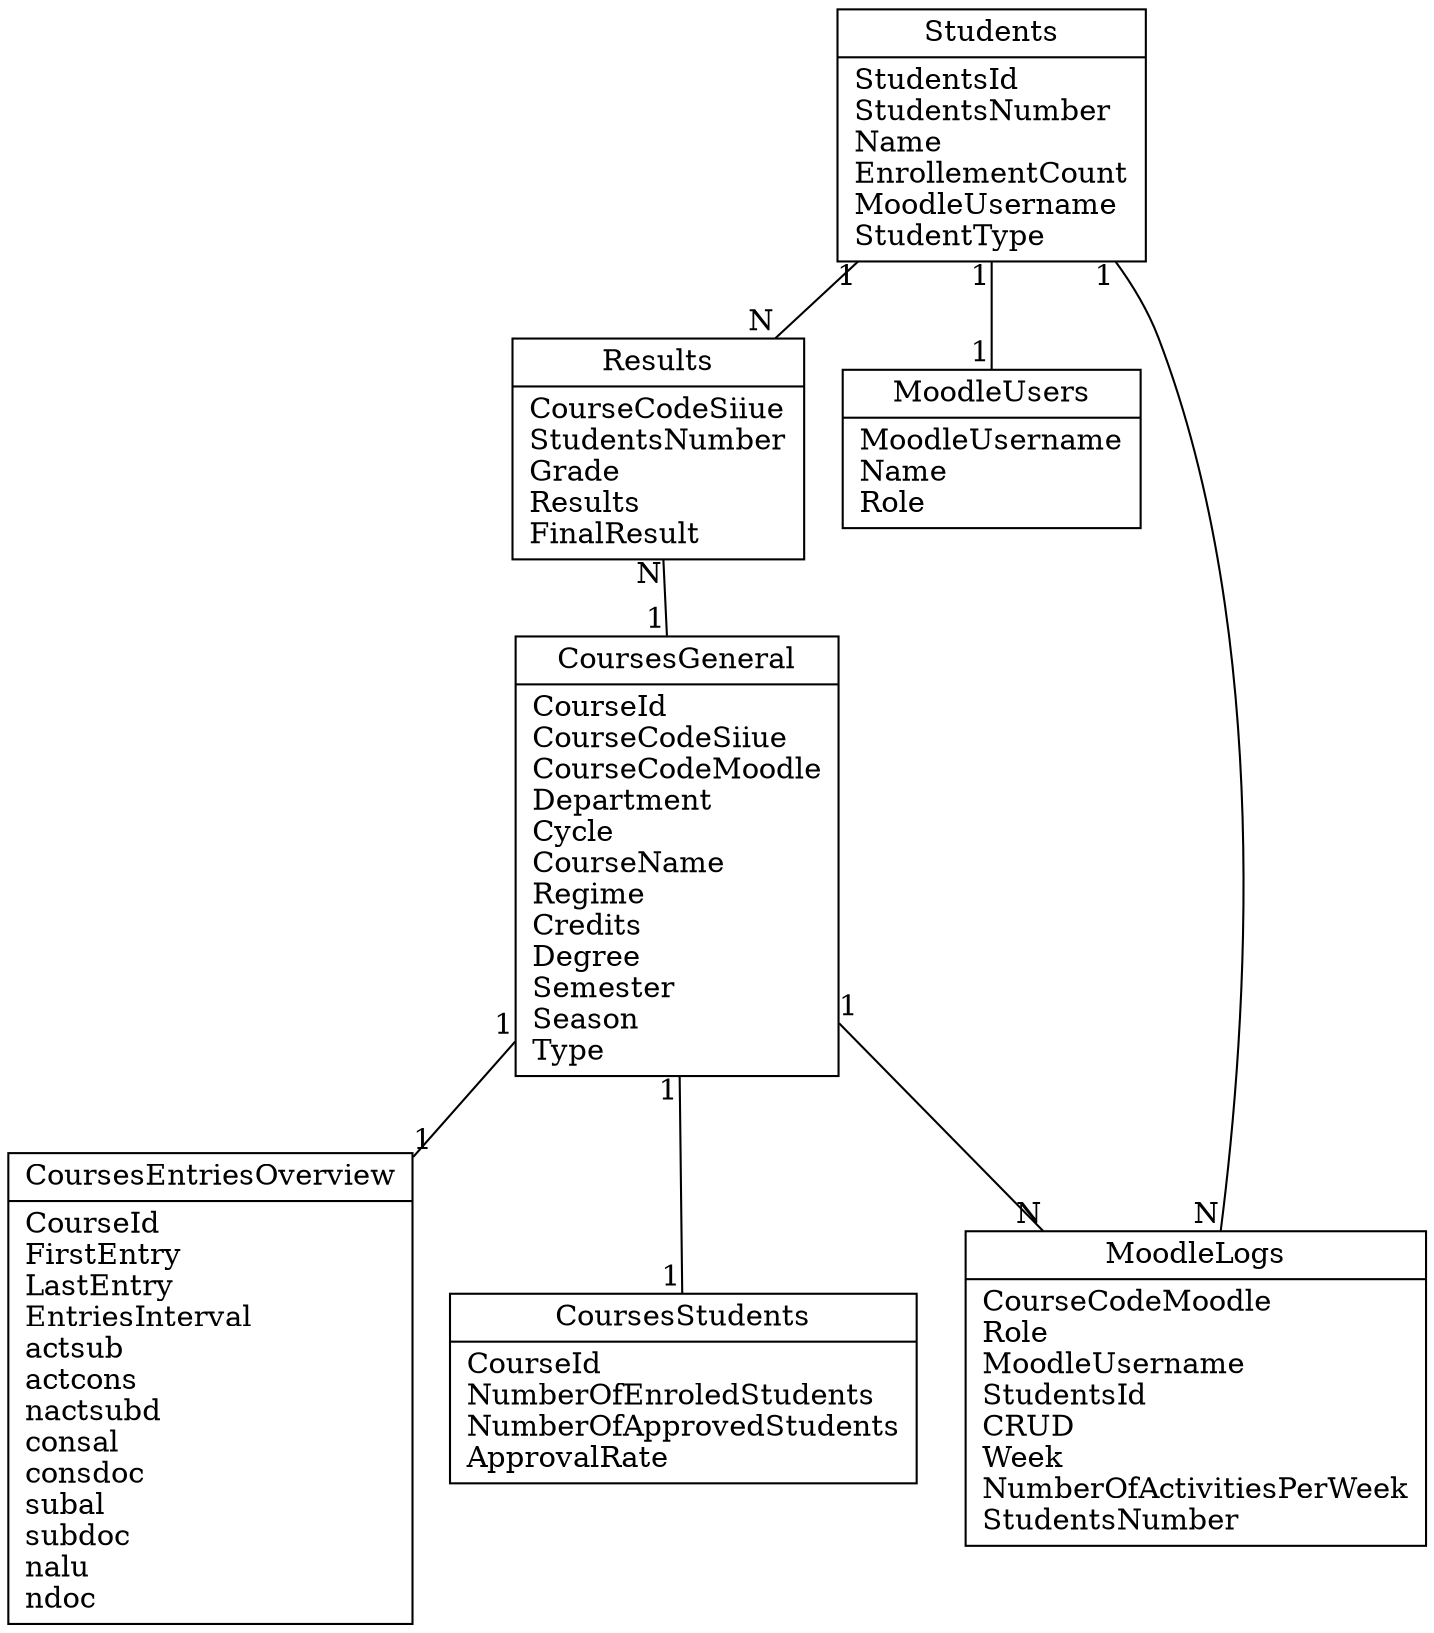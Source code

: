 digraph er {
    node[shape=record];
    /* rankdir="BT"; */

    students [label = "{
        <f0> Students |
        <f1> StudentsId\l
StudentsNumber\l
Name\l
EnrollementCount\l
MoodleUsername\l
StudentType\l}"];

    results [label = "{
        <f0> Results |
        <f1> CourseCodeSiiue\l
StudentsNumber\l
Grade\l
Results\l
FinalResult\l}"];

    courses_general [label = "{
        <f0> CoursesGeneral |
        <f1> CourseId\l
CourseCodeSiiue\l
CourseCodeMoodle\l
Department\l
Cycle\l
CourseName\l
Regime\l
Credits\l
Degree\l
Semester\l
Season\l
Type\l}"];

    courses_entries_overview [label = "{
        <f0> CoursesEntriesOverview |
        <f1> CourseId\l
FirstEntry\l
LastEntry\l
EntriesInterval\l
actsub\l
actcons\l
nactsubd\l
consal\l
consdoc\l
subal\l
subdoc\l
nalu\l
ndoc\l}"];

    moodle_users [label = "{
        <f0> MoodleUsers |
        <f1> MoodleUsername\l
Name\l
Role\l}"];

    courses_students [label = "{
        <f0> CoursesStudents |
        <f1> CourseId\l
NumberOfEnroledStudents\l
NumberOfApprovedStudents\l
ApprovalRate\l}"];

    moodle_logs [label = "{
        <f0> MoodleLogs |
        <f1> CourseCodeMoodle\l
Role\l
MoodleUsername\l
StudentsId\l
CRUD\l
Week\l
NumberOfActivitiesPerWeek\l
StudentsNumber\l}"];

    /* {rank=same; students courses_general} */

    students->results [
        dir="forward",
        arrowhead="none",
        arrowtail="normal",
        headlabel="N",
        taillabel="1"];

    results->courses_general [
        dir="forward",
        arrowhead="none",
        arrowtail="normal",
        headlabel="1",
        taillabel="N"];

    courses_general->courses_entries_overview [
        dir="forward",
        arrowhead="none",
        arrowtail="normal",
        headlabel="1",
        taillabel="1"];

    students->moodle_users [
        dir="forward",
        arrowhead="none",
        arrowtail="normal",
        headlabel="1",
        taillabel="1"];

    courses_general->courses_students [
        dir="forward",
        arrowhead="none",
        arrowtail="normal",
        headlabel="1",
        taillabel="1"];

    students->moodle_logs [
        dir="forward",
        arrowhead="none",
        arrowtail="normal",
        headlabel="N",
        taillabel="1"];

    courses_general->moodle_logs [
        dir="forward",
        arrowhead="none",
        arrowtail="normal",
        headlabel="N",
        taillabel="1"];
}
